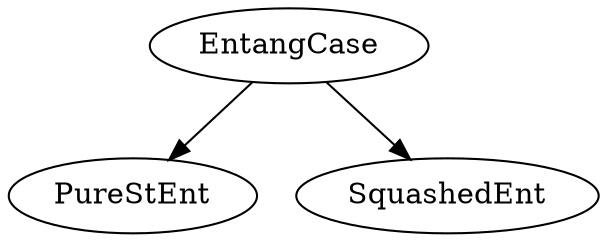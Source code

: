 strict digraph  {
EntangCase;
PureStEnt;
SquashedEnt;
EntangCase -> PureStEnt;
EntangCase -> SquashedEnt;
}
